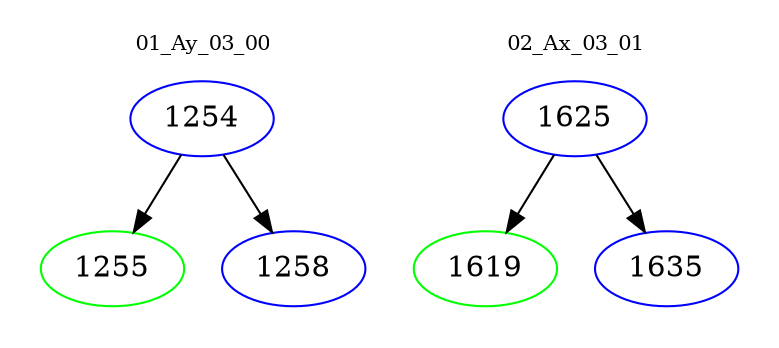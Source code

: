 digraph{
subgraph cluster_0 {
color = white
label = "01_Ay_03_00";
fontsize=10;
T0_1254 [label="1254", color="blue"]
T0_1254 -> T0_1255 [color="black"]
T0_1255 [label="1255", color="green"]
T0_1254 -> T0_1258 [color="black"]
T0_1258 [label="1258", color="blue"]
}
subgraph cluster_1 {
color = white
label = "02_Ax_03_01";
fontsize=10;
T1_1625 [label="1625", color="blue"]
T1_1625 -> T1_1619 [color="black"]
T1_1619 [label="1619", color="green"]
T1_1625 -> T1_1635 [color="black"]
T1_1635 [label="1635", color="blue"]
}
}
